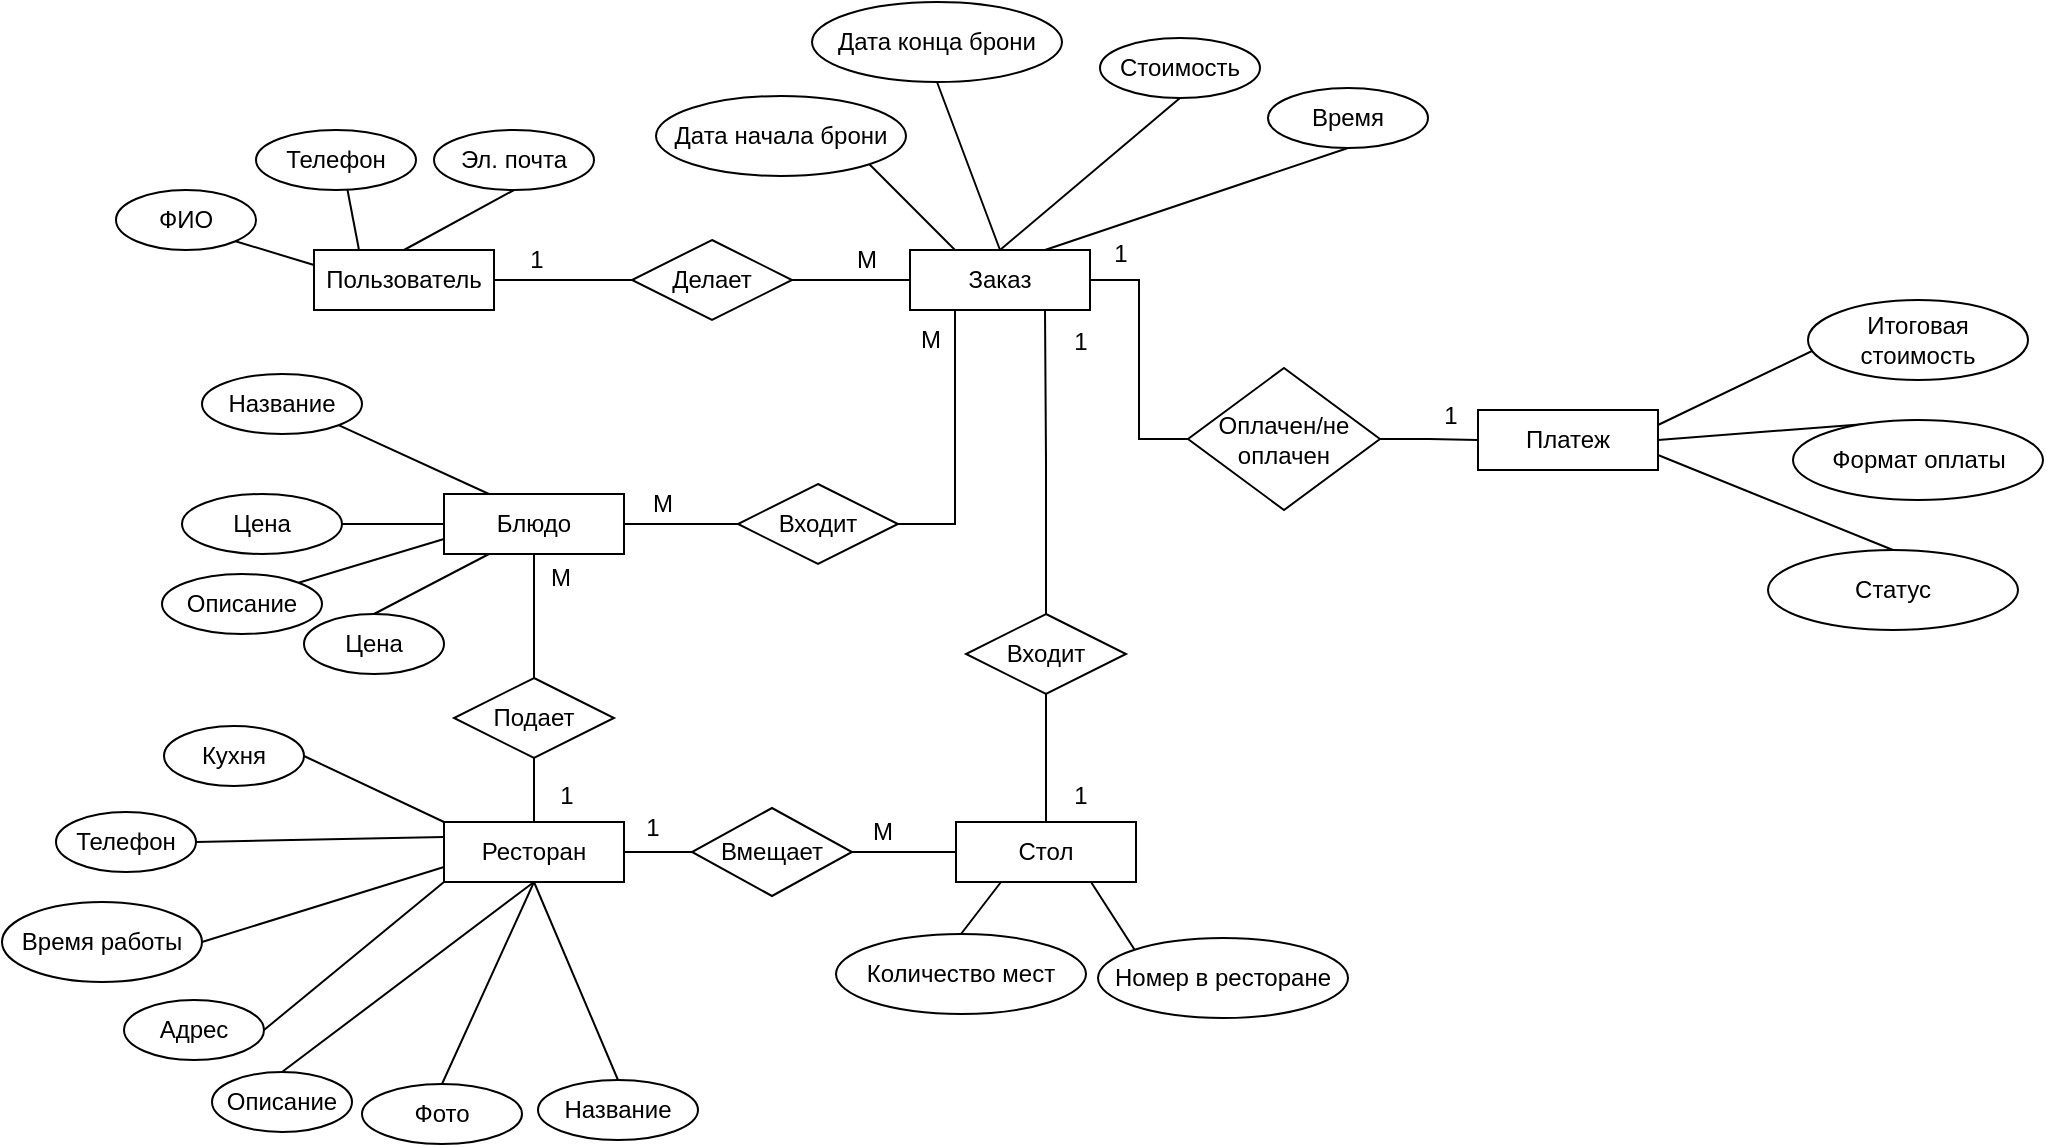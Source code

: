 <mxfile version="17.1.3" type="device"><diagram id="prtHgNgQTEPvFCAcTncT" name="Page-1"><mxGraphModel dx="1422" dy="793" grid="0" gridSize="10" guides="1" tooltips="1" connect="1" arrows="1" fold="1" page="1" pageScale="1" pageWidth="1169" pageHeight="827" math="0" shadow="0"><root><mxCell id="0"/><mxCell id="1" parent="0"/><mxCell id="w_gZE3Pm6LmXDCaE4TLJ-37" style="edgeStyle=none;rounded=0;orthogonalLoop=1;jettySize=auto;html=1;exitX=0;exitY=0.5;exitDx=0;exitDy=0;entryX=1;entryY=0.5;entryDx=0;entryDy=0;endArrow=none;endFill=0;" edge="1" parent="1" source="w_gZE3Pm6LmXDCaE4TLJ-1" target="w_gZE3Pm6LmXDCaE4TLJ-3"><mxGeometry relative="1" as="geometry"/></mxCell><mxCell id="w_gZE3Pm6LmXDCaE4TLJ-38" style="edgeStyle=none;rounded=0;orthogonalLoop=1;jettySize=auto;html=1;exitX=1;exitY=0.5;exitDx=0;exitDy=0;entryX=0;entryY=0.5;entryDx=0;entryDy=0;endArrow=none;endFill=0;" edge="1" parent="1" source="w_gZE3Pm6LmXDCaE4TLJ-1" target="w_gZE3Pm6LmXDCaE4TLJ-16"><mxGeometry relative="1" as="geometry"/></mxCell><mxCell id="w_gZE3Pm6LmXDCaE4TLJ-1" value="Делает" style="rhombus;whiteSpace=wrap;html=1;" vertex="1" parent="1"><mxGeometry x="361" y="135" width="80" height="40" as="geometry"/></mxCell><mxCell id="w_gZE3Pm6LmXDCaE4TLJ-2" value="Эл. почта" style="ellipse;whiteSpace=wrap;html=1;" vertex="1" parent="1"><mxGeometry x="262" y="80" width="80" height="30" as="geometry"/></mxCell><mxCell id="w_gZE3Pm6LmXDCaE4TLJ-8" style="rounded=0;orthogonalLoop=1;jettySize=auto;html=1;exitX=0.25;exitY=0;exitDx=0;exitDy=0;entryX=0.5;entryY=0;entryDx=0;entryDy=0;endArrow=none;endFill=0;" edge="1" parent="1" source="w_gZE3Pm6LmXDCaE4TLJ-3" target="w_gZE3Pm6LmXDCaE4TLJ-6"><mxGeometry relative="1" as="geometry"/></mxCell><mxCell id="w_gZE3Pm6LmXDCaE4TLJ-9" style="edgeStyle=none;rounded=0;orthogonalLoop=1;jettySize=auto;html=1;exitX=0;exitY=0.25;exitDx=0;exitDy=0;entryX=1;entryY=1;entryDx=0;entryDy=0;endArrow=none;endFill=0;" edge="1" parent="1" source="w_gZE3Pm6LmXDCaE4TLJ-3" target="w_gZE3Pm6LmXDCaE4TLJ-5"><mxGeometry relative="1" as="geometry"/></mxCell><mxCell id="w_gZE3Pm6LmXDCaE4TLJ-11" style="edgeStyle=none;rounded=0;orthogonalLoop=1;jettySize=auto;html=1;exitX=0.5;exitY=0;exitDx=0;exitDy=0;entryX=0.5;entryY=1;entryDx=0;entryDy=0;endArrow=none;endFill=0;" edge="1" parent="1" source="w_gZE3Pm6LmXDCaE4TLJ-3" target="w_gZE3Pm6LmXDCaE4TLJ-2"><mxGeometry relative="1" as="geometry"/></mxCell><mxCell id="w_gZE3Pm6LmXDCaE4TLJ-3" value="Пользователь" style="rounded=0;whiteSpace=wrap;html=1;" vertex="1" parent="1"><mxGeometry x="202" y="140" width="90" height="30" as="geometry"/></mxCell><mxCell id="w_gZE3Pm6LmXDCaE4TLJ-5" value="ФИО" style="ellipse;whiteSpace=wrap;html=1;" vertex="1" parent="1"><mxGeometry x="103" y="110" width="70" height="30" as="geometry"/></mxCell><mxCell id="w_gZE3Pm6LmXDCaE4TLJ-6" value="Телефон" style="ellipse;whiteSpace=wrap;html=1;" vertex="1" parent="1"><mxGeometry x="173" y="80" width="80" height="30" as="geometry"/></mxCell><mxCell id="w_gZE3Pm6LmXDCaE4TLJ-12" value="Время" style="ellipse;whiteSpace=wrap;html=1;" vertex="1" parent="1"><mxGeometry x="679" y="59" width="80" height="30" as="geometry"/></mxCell><mxCell id="w_gZE3Pm6LmXDCaE4TLJ-129" style="rounded=0;orthogonalLoop=1;jettySize=auto;html=1;exitX=0.75;exitY=0;exitDx=0;exitDy=0;entryX=0.5;entryY=1;entryDx=0;entryDy=0;endArrow=none;endFill=0;" edge="1" parent="1" source="w_gZE3Pm6LmXDCaE4TLJ-16" target="w_gZE3Pm6LmXDCaE4TLJ-12"><mxGeometry relative="1" as="geometry"/></mxCell><mxCell id="w_gZE3Pm6LmXDCaE4TLJ-130" style="edgeStyle=none;rounded=0;orthogonalLoop=1;jettySize=auto;html=1;exitX=0.5;exitY=0;exitDx=0;exitDy=0;entryX=0.5;entryY=1;entryDx=0;entryDy=0;endArrow=none;endFill=0;" edge="1" parent="1" source="w_gZE3Pm6LmXDCaE4TLJ-16" target="w_gZE3Pm6LmXDCaE4TLJ-18"><mxGeometry relative="1" as="geometry"/></mxCell><mxCell id="w_gZE3Pm6LmXDCaE4TLJ-16" value="Заказ" style="rounded=0;whiteSpace=wrap;html=1;" vertex="1" parent="1"><mxGeometry x="500" y="140" width="90" height="30" as="geometry"/></mxCell><mxCell id="w_gZE3Pm6LmXDCaE4TLJ-18" value="Стоимость" style="ellipse;whiteSpace=wrap;html=1;" vertex="1" parent="1"><mxGeometry x="595" y="34" width="80" height="30" as="geometry"/></mxCell><mxCell id="w_gZE3Pm6LmXDCaE4TLJ-30" value="Номер в ресторане" style="ellipse;whiteSpace=wrap;html=1;" vertex="1" parent="1"><mxGeometry x="594" y="484" width="125" height="40" as="geometry"/></mxCell><mxCell id="w_gZE3Pm6LmXDCaE4TLJ-31" style="rounded=0;orthogonalLoop=1;jettySize=auto;html=1;exitX=0.25;exitY=1;exitDx=0;exitDy=0;entryX=0.5;entryY=0;entryDx=0;entryDy=0;endArrow=none;endFill=0;" edge="1" parent="1" source="w_gZE3Pm6LmXDCaE4TLJ-33" target="w_gZE3Pm6LmXDCaE4TLJ-34"><mxGeometry relative="1" as="geometry"/></mxCell><mxCell id="w_gZE3Pm6LmXDCaE4TLJ-32" style="edgeStyle=none;rounded=0;orthogonalLoop=1;jettySize=auto;html=1;exitX=0.75;exitY=1;exitDx=0;exitDy=0;entryX=0;entryY=0;entryDx=0;entryDy=0;endArrow=none;endFill=0;" edge="1" parent="1" source="w_gZE3Pm6LmXDCaE4TLJ-33" target="w_gZE3Pm6LmXDCaE4TLJ-30"><mxGeometry relative="1" as="geometry"/></mxCell><mxCell id="w_gZE3Pm6LmXDCaE4TLJ-33" value="Стол" style="rounded=0;whiteSpace=wrap;html=1;" vertex="1" parent="1"><mxGeometry x="523" y="426" width="90" height="30" as="geometry"/></mxCell><mxCell id="w_gZE3Pm6LmXDCaE4TLJ-34" value="Количество мест" style="ellipse;whiteSpace=wrap;html=1;" vertex="1" parent="1"><mxGeometry x="463" y="482" width="125" height="40" as="geometry"/></mxCell><mxCell id="w_gZE3Pm6LmXDCaE4TLJ-39" value="1" style="text;html=1;align=center;verticalAlign=middle;resizable=0;points=[];autosize=1;strokeColor=none;fillColor=none;" vertex="1" parent="1"><mxGeometry x="304" y="136" width="17" height="18" as="geometry"/></mxCell><mxCell id="w_gZE3Pm6LmXDCaE4TLJ-40" value="M" style="text;html=1;align=center;verticalAlign=middle;resizable=0;points=[];autosize=1;strokeColor=none;fillColor=none;" vertex="1" parent="1"><mxGeometry x="468" y="136" width="20" height="18" as="geometry"/></mxCell><mxCell id="w_gZE3Pm6LmXDCaE4TLJ-41" value="Статус" style="ellipse;whiteSpace=wrap;html=1;" vertex="1" parent="1"><mxGeometry x="929" y="290" width="125" height="40" as="geometry"/></mxCell><mxCell id="w_gZE3Pm6LmXDCaE4TLJ-42" style="rounded=0;orthogonalLoop=1;jettySize=auto;html=1;exitX=1;exitY=0.5;exitDx=0;exitDy=0;entryX=0.5;entryY=0;entryDx=0;entryDy=0;endArrow=none;endFill=0;" edge="1" parent="1" source="w_gZE3Pm6LmXDCaE4TLJ-44" target="w_gZE3Pm6LmXDCaE4TLJ-45"><mxGeometry relative="1" as="geometry"/></mxCell><mxCell id="w_gZE3Pm6LmXDCaE4TLJ-43" style="edgeStyle=none;rounded=0;orthogonalLoop=1;jettySize=auto;html=1;exitX=1;exitY=0.75;exitDx=0;exitDy=0;endArrow=none;endFill=0;entryX=0.5;entryY=0;entryDx=0;entryDy=0;" edge="1" parent="1" source="w_gZE3Pm6LmXDCaE4TLJ-44" target="w_gZE3Pm6LmXDCaE4TLJ-41"><mxGeometry relative="1" as="geometry"><mxPoint x="829" y="320" as="targetPoint"/></mxGeometry></mxCell><mxCell id="w_gZE3Pm6LmXDCaE4TLJ-44" value="Платеж" style="rounded=0;whiteSpace=wrap;html=1;" vertex="1" parent="1"><mxGeometry x="784" y="220" width="90" height="30" as="geometry"/></mxCell><mxCell id="w_gZE3Pm6LmXDCaE4TLJ-45" value="Формат оплаты" style="ellipse;whiteSpace=wrap;html=1;" vertex="1" parent="1"><mxGeometry x="941.5" y="225" width="125" height="40" as="geometry"/></mxCell><mxCell id="w_gZE3Pm6LmXDCaE4TLJ-49" style="edgeStyle=none;rounded=0;orthogonalLoop=1;jettySize=auto;html=1;exitX=0.5;exitY=0;exitDx=0;exitDy=0;entryX=1;entryY=0.25;entryDx=0;entryDy=0;endArrow=none;endFill=0;" edge="1" parent="1" source="w_gZE3Pm6LmXDCaE4TLJ-48" target="w_gZE3Pm6LmXDCaE4TLJ-44"><mxGeometry relative="1" as="geometry"/></mxCell><mxCell id="w_gZE3Pm6LmXDCaE4TLJ-48" value="Итоговая стоимость" style="ellipse;whiteSpace=wrap;html=1;" vertex="1" parent="1"><mxGeometry x="949" y="165" width="110" height="40" as="geometry"/></mxCell><mxCell id="w_gZE3Pm6LmXDCaE4TLJ-51" value="Название" style="ellipse;whiteSpace=wrap;html=1;" vertex="1" parent="1"><mxGeometry x="314" y="555" width="80" height="30" as="geometry"/></mxCell><mxCell id="w_gZE3Pm6LmXDCaE4TLJ-52" style="rounded=0;orthogonalLoop=1;jettySize=auto;html=1;exitX=0.5;exitY=1;exitDx=0;exitDy=0;entryX=0.5;entryY=0;entryDx=0;entryDy=0;endArrow=none;endFill=0;" edge="1" parent="1" source="w_gZE3Pm6LmXDCaE4TLJ-55" target="w_gZE3Pm6LmXDCaE4TLJ-57"><mxGeometry relative="1" as="geometry"/></mxCell><mxCell id="w_gZE3Pm6LmXDCaE4TLJ-53" style="edgeStyle=none;rounded=0;orthogonalLoop=1;jettySize=auto;html=1;exitX=0.5;exitY=1;exitDx=0;exitDy=0;entryX=0.5;entryY=0;entryDx=0;entryDy=0;endArrow=none;endFill=0;" edge="1" parent="1" source="w_gZE3Pm6LmXDCaE4TLJ-55" target="w_gZE3Pm6LmXDCaE4TLJ-56"><mxGeometry relative="1" as="geometry"/></mxCell><mxCell id="w_gZE3Pm6LmXDCaE4TLJ-54" style="edgeStyle=none;rounded=0;orthogonalLoop=1;jettySize=auto;html=1;exitX=0.5;exitY=1;exitDx=0;exitDy=0;entryX=0.5;entryY=0;entryDx=0;entryDy=0;endArrow=none;endFill=0;" edge="1" parent="1" source="w_gZE3Pm6LmXDCaE4TLJ-55" target="w_gZE3Pm6LmXDCaE4TLJ-51"><mxGeometry relative="1" as="geometry"/></mxCell><mxCell id="w_gZE3Pm6LmXDCaE4TLJ-66" style="edgeStyle=none;rounded=0;orthogonalLoop=1;jettySize=auto;html=1;exitX=0;exitY=0.25;exitDx=0;exitDy=0;entryX=1;entryY=0.5;entryDx=0;entryDy=0;endArrow=none;endFill=0;" edge="1" parent="1" source="w_gZE3Pm6LmXDCaE4TLJ-55" target="w_gZE3Pm6LmXDCaE4TLJ-62"><mxGeometry relative="1" as="geometry"/></mxCell><mxCell id="w_gZE3Pm6LmXDCaE4TLJ-67" style="edgeStyle=none;rounded=0;orthogonalLoop=1;jettySize=auto;html=1;exitX=0;exitY=0.75;exitDx=0;exitDy=0;entryX=1;entryY=0.5;entryDx=0;entryDy=0;endArrow=none;endFill=0;" edge="1" parent="1" source="w_gZE3Pm6LmXDCaE4TLJ-55" target="w_gZE3Pm6LmXDCaE4TLJ-65"><mxGeometry relative="1" as="geometry"/></mxCell><mxCell id="w_gZE3Pm6LmXDCaE4TLJ-70" style="edgeStyle=none;rounded=0;orthogonalLoop=1;jettySize=auto;html=1;exitX=0;exitY=1;exitDx=0;exitDy=0;entryX=1;entryY=0.5;entryDx=0;entryDy=0;endArrow=none;endFill=0;" edge="1" parent="1" source="w_gZE3Pm6LmXDCaE4TLJ-55" target="w_gZE3Pm6LmXDCaE4TLJ-63"><mxGeometry relative="1" as="geometry"/></mxCell><mxCell id="w_gZE3Pm6LmXDCaE4TLJ-55" value="Ресторан" style="rounded=0;whiteSpace=wrap;html=1;" vertex="1" parent="1"><mxGeometry x="267" y="426" width="90" height="30" as="geometry"/></mxCell><mxCell id="w_gZE3Pm6LmXDCaE4TLJ-56" value="Описание" style="ellipse;whiteSpace=wrap;html=1;" vertex="1" parent="1"><mxGeometry x="151" y="551" width="70" height="30" as="geometry"/></mxCell><mxCell id="w_gZE3Pm6LmXDCaE4TLJ-57" value="Фото" style="ellipse;whiteSpace=wrap;html=1;" vertex="1" parent="1"><mxGeometry x="226" y="557" width="80" height="30" as="geometry"/></mxCell><mxCell id="w_gZE3Pm6LmXDCaE4TLJ-68" style="edgeStyle=none;rounded=0;orthogonalLoop=1;jettySize=auto;html=1;exitX=1;exitY=0.5;exitDx=0;exitDy=0;entryX=0;entryY=0;entryDx=0;entryDy=0;endArrow=none;endFill=0;" edge="1" parent="1" source="w_gZE3Pm6LmXDCaE4TLJ-61" target="w_gZE3Pm6LmXDCaE4TLJ-55"><mxGeometry relative="1" as="geometry"/></mxCell><mxCell id="w_gZE3Pm6LmXDCaE4TLJ-61" value="Кухня" style="ellipse;whiteSpace=wrap;html=1;" vertex="1" parent="1"><mxGeometry x="127" y="378" width="70" height="30" as="geometry"/></mxCell><mxCell id="w_gZE3Pm6LmXDCaE4TLJ-62" value="Телефон" style="ellipse;whiteSpace=wrap;html=1;" vertex="1" parent="1"><mxGeometry x="73" y="421" width="70" height="30" as="geometry"/></mxCell><mxCell id="w_gZE3Pm6LmXDCaE4TLJ-63" value="Адрес" style="ellipse;whiteSpace=wrap;html=1;" vertex="1" parent="1"><mxGeometry x="107" y="515" width="70" height="30" as="geometry"/></mxCell><mxCell id="w_gZE3Pm6LmXDCaE4TLJ-65" value="Время работы" style="ellipse;whiteSpace=wrap;html=1;" vertex="1" parent="1"><mxGeometry x="46" y="466" width="100" height="40" as="geometry"/></mxCell><mxCell id="w_gZE3Pm6LmXDCaE4TLJ-72" value="Название" style="ellipse;whiteSpace=wrap;html=1;" vertex="1" parent="1"><mxGeometry x="146" y="202" width="80" height="30" as="geometry"/></mxCell><mxCell id="w_gZE3Pm6LmXDCaE4TLJ-73" style="rounded=0;orthogonalLoop=1;jettySize=auto;html=1;exitX=0;exitY=0.75;exitDx=0;exitDy=0;entryX=1;entryY=0;entryDx=0;entryDy=0;endArrow=none;endFill=0;" edge="1" parent="1" source="w_gZE3Pm6LmXDCaE4TLJ-76" target="w_gZE3Pm6LmXDCaE4TLJ-78"><mxGeometry relative="1" as="geometry"/></mxCell><mxCell id="w_gZE3Pm6LmXDCaE4TLJ-74" style="edgeStyle=none;rounded=0;orthogonalLoop=1;jettySize=auto;html=1;exitX=0.25;exitY=1;exitDx=0;exitDy=0;entryX=0.5;entryY=0;entryDx=0;entryDy=0;endArrow=none;endFill=0;" edge="1" parent="1" source="w_gZE3Pm6LmXDCaE4TLJ-76" target="w_gZE3Pm6LmXDCaE4TLJ-77"><mxGeometry relative="1" as="geometry"/></mxCell><mxCell id="w_gZE3Pm6LmXDCaE4TLJ-75" style="edgeStyle=none;rounded=0;orthogonalLoop=1;jettySize=auto;html=1;exitX=0.25;exitY=0;exitDx=0;exitDy=0;entryX=1;entryY=1;entryDx=0;entryDy=0;endArrow=none;endFill=0;" edge="1" parent="1" source="w_gZE3Pm6LmXDCaE4TLJ-76" target="w_gZE3Pm6LmXDCaE4TLJ-72"><mxGeometry relative="1" as="geometry"/></mxCell><mxCell id="w_gZE3Pm6LmXDCaE4TLJ-83" style="edgeStyle=none;rounded=0;orthogonalLoop=1;jettySize=auto;html=1;exitX=0;exitY=0.5;exitDx=0;exitDy=0;entryX=1;entryY=0.5;entryDx=0;entryDy=0;endArrow=none;endFill=0;" edge="1" parent="1" source="w_gZE3Pm6LmXDCaE4TLJ-76" target="w_gZE3Pm6LmXDCaE4TLJ-82"><mxGeometry relative="1" as="geometry"/></mxCell><mxCell id="w_gZE3Pm6LmXDCaE4TLJ-76" value="Блюдо" style="rounded=0;whiteSpace=wrap;html=1;" vertex="1" parent="1"><mxGeometry x="267" y="262" width="90" height="30" as="geometry"/></mxCell><mxCell id="w_gZE3Pm6LmXDCaE4TLJ-77" value="Цена" style="ellipse;whiteSpace=wrap;html=1;" vertex="1" parent="1"><mxGeometry x="197" y="322" width="70" height="30" as="geometry"/></mxCell><mxCell id="w_gZE3Pm6LmXDCaE4TLJ-78" value="Описание" style="ellipse;whiteSpace=wrap;html=1;" vertex="1" parent="1"><mxGeometry x="126" y="302" width="80" height="30" as="geometry"/></mxCell><mxCell id="w_gZE3Pm6LmXDCaE4TLJ-82" value="Цена" style="ellipse;whiteSpace=wrap;html=1;" vertex="1" parent="1"><mxGeometry x="136" y="262" width="80" height="30" as="geometry"/></mxCell><mxCell id="w_gZE3Pm6LmXDCaE4TLJ-132" style="edgeStyle=none;rounded=0;orthogonalLoop=1;jettySize=auto;html=1;exitX=1;exitY=1;exitDx=0;exitDy=0;entryX=0.25;entryY=0;entryDx=0;entryDy=0;endArrow=none;endFill=0;" edge="1" parent="1" source="w_gZE3Pm6LmXDCaE4TLJ-84" target="w_gZE3Pm6LmXDCaE4TLJ-16"><mxGeometry relative="1" as="geometry"/></mxCell><mxCell id="w_gZE3Pm6LmXDCaE4TLJ-84" value="Дата начала брони" style="ellipse;whiteSpace=wrap;html=1;" vertex="1" parent="1"><mxGeometry x="373" y="63" width="125" height="40" as="geometry"/></mxCell><mxCell id="w_gZE3Pm6LmXDCaE4TLJ-131" style="edgeStyle=none;rounded=0;orthogonalLoop=1;jettySize=auto;html=1;exitX=0.5;exitY=1;exitDx=0;exitDy=0;entryX=0.5;entryY=0;entryDx=0;entryDy=0;endArrow=none;endFill=0;" edge="1" parent="1" source="w_gZE3Pm6LmXDCaE4TLJ-88" target="w_gZE3Pm6LmXDCaE4TLJ-16"><mxGeometry relative="1" as="geometry"/></mxCell><mxCell id="w_gZE3Pm6LmXDCaE4TLJ-88" value="Дата конца брони" style="ellipse;whiteSpace=wrap;html=1;" vertex="1" parent="1"><mxGeometry x="451" y="16" width="125" height="40" as="geometry"/></mxCell><mxCell id="w_gZE3Pm6LmXDCaE4TLJ-89" style="edgeStyle=orthogonalEdgeStyle;rounded=0;orthogonalLoop=1;jettySize=auto;html=1;exitX=0;exitY=0.5;exitDx=0;exitDy=0;entryX=1;entryY=0.5;entryDx=0;entryDy=0;endArrow=none;endFill=0;" edge="1" parent="1" source="w_gZE3Pm6LmXDCaE4TLJ-91" target="w_gZE3Pm6LmXDCaE4TLJ-16"><mxGeometry relative="1" as="geometry"><mxPoint x="600" y="155" as="targetPoint"/></mxGeometry></mxCell><mxCell id="w_gZE3Pm6LmXDCaE4TLJ-90" style="edgeStyle=orthogonalEdgeStyle;rounded=0;orthogonalLoop=1;jettySize=auto;html=1;exitX=1;exitY=0.5;exitDx=0;exitDy=0;entryX=0;entryY=0.5;entryDx=0;entryDy=0;endArrow=none;endFill=0;" edge="1" parent="1" source="w_gZE3Pm6LmXDCaE4TLJ-91" target="w_gZE3Pm6LmXDCaE4TLJ-44"><mxGeometry relative="1" as="geometry"><mxPoint x="840" y="155" as="targetPoint"/></mxGeometry></mxCell><mxCell id="w_gZE3Pm6LmXDCaE4TLJ-91" value="Оплачен/не оплачен" style="rhombus;whiteSpace=wrap;html=1;" vertex="1" parent="1"><mxGeometry x="639" y="199" width="96" height="71" as="geometry"/></mxCell><mxCell id="w_gZE3Pm6LmXDCaE4TLJ-92" value="1" style="text;html=1;align=center;verticalAlign=middle;resizable=0;points=[];autosize=1;strokeColor=none;fillColor=none;" vertex="1" parent="1"><mxGeometry x="761" y="214" width="17" height="18" as="geometry"/></mxCell><mxCell id="w_gZE3Pm6LmXDCaE4TLJ-93" value="&lt;div&gt;1&lt;/div&gt;" style="text;html=1;align=center;verticalAlign=middle;resizable=0;points=[];autosize=1;strokeColor=none;fillColor=none;" vertex="1" parent="1"><mxGeometry x="595" y="132" width="20" height="20" as="geometry"/></mxCell><mxCell id="w_gZE3Pm6LmXDCaE4TLJ-94" style="edgeStyle=none;rounded=0;orthogonalLoop=1;jettySize=auto;html=1;exitX=0;exitY=0.5;exitDx=0;exitDy=0;entryX=1;entryY=0.5;entryDx=0;entryDy=0;endArrow=none;endFill=0;" edge="1" parent="1" source="w_gZE3Pm6LmXDCaE4TLJ-96" target="w_gZE3Pm6LmXDCaE4TLJ-76"><mxGeometry relative="1" as="geometry"><mxPoint x="371" y="275" as="targetPoint"/></mxGeometry></mxCell><mxCell id="w_gZE3Pm6LmXDCaE4TLJ-95" style="edgeStyle=orthogonalEdgeStyle;rounded=0;orthogonalLoop=1;jettySize=auto;html=1;exitX=1;exitY=0.5;exitDx=0;exitDy=0;entryX=0.25;entryY=1;entryDx=0;entryDy=0;endArrow=none;endFill=0;" edge="1" parent="1" source="w_gZE3Pm6LmXDCaE4TLJ-96" target="w_gZE3Pm6LmXDCaE4TLJ-16"><mxGeometry relative="1" as="geometry"><mxPoint x="579" y="275" as="targetPoint"/></mxGeometry></mxCell><mxCell id="w_gZE3Pm6LmXDCaE4TLJ-96" value="Входит" style="rhombus;whiteSpace=wrap;html=1;" vertex="1" parent="1"><mxGeometry x="414" y="257" width="80" height="40" as="geometry"/></mxCell><mxCell id="w_gZE3Pm6LmXDCaE4TLJ-97" value="M" style="text;html=1;align=center;verticalAlign=middle;resizable=0;points=[];autosize=1;strokeColor=none;fillColor=none;" vertex="1" parent="1"><mxGeometry x="361" y="257" width="30" height="20" as="geometry"/></mxCell><mxCell id="w_gZE3Pm6LmXDCaE4TLJ-98" value="М" style="text;html=1;align=center;verticalAlign=middle;resizable=0;points=[];autosize=1;strokeColor=none;fillColor=none;" vertex="1" parent="1"><mxGeometry x="500" y="176" width="20" height="18" as="geometry"/></mxCell><mxCell id="w_gZE3Pm6LmXDCaE4TLJ-100" style="edgeStyle=none;rounded=0;orthogonalLoop=1;jettySize=auto;html=1;exitX=0.5;exitY=1;exitDx=0;exitDy=0;entryX=0.5;entryY=0;entryDx=0;entryDy=0;endArrow=none;endFill=0;" edge="1" parent="1" source="w_gZE3Pm6LmXDCaE4TLJ-102" target="w_gZE3Pm6LmXDCaE4TLJ-33"><mxGeometry relative="1" as="geometry"><mxPoint x="274" y="556" as="targetPoint"/></mxGeometry></mxCell><mxCell id="w_gZE3Pm6LmXDCaE4TLJ-101" style="edgeStyle=orthogonalEdgeStyle;rounded=0;orthogonalLoop=1;jettySize=auto;html=1;exitX=0.5;exitY=0;exitDx=0;exitDy=0;entryX=0.75;entryY=1;entryDx=0;entryDy=0;endArrow=none;endFill=0;" edge="1" parent="1" source="w_gZE3Pm6LmXDCaE4TLJ-102" target="w_gZE3Pm6LmXDCaE4TLJ-16"><mxGeometry relative="1" as="geometry"><mxPoint x="650" y="317" as="targetPoint"/></mxGeometry></mxCell><mxCell id="w_gZE3Pm6LmXDCaE4TLJ-102" value="Входит" style="rhombus;whiteSpace=wrap;html=1;" vertex="1" parent="1"><mxGeometry x="528" y="322" width="80" height="40" as="geometry"/></mxCell><mxCell id="w_gZE3Pm6LmXDCaE4TLJ-103" value="1" style="text;html=1;align=center;verticalAlign=middle;resizable=0;points=[];autosize=1;strokeColor=none;fillColor=none;" vertex="1" parent="1"><mxGeometry x="576" y="404" width="17" height="18" as="geometry"/></mxCell><mxCell id="w_gZE3Pm6LmXDCaE4TLJ-104" value="&lt;div&gt;1&lt;/div&gt;" style="text;html=1;align=center;verticalAlign=middle;resizable=0;points=[];autosize=1;strokeColor=none;fillColor=none;" vertex="1" parent="1"><mxGeometry x="575" y="176" width="20" height="20" as="geometry"/></mxCell><mxCell id="w_gZE3Pm6LmXDCaE4TLJ-106" style="edgeStyle=orthogonalEdgeStyle;rounded=0;orthogonalLoop=1;jettySize=auto;html=1;exitX=0.5;exitY=0;exitDx=0;exitDy=0;entryX=0.5;entryY=1;entryDx=0;entryDy=0;endArrow=none;endFill=0;" edge="1" parent="1" source="w_gZE3Pm6LmXDCaE4TLJ-105" target="w_gZE3Pm6LmXDCaE4TLJ-76"><mxGeometry relative="1" as="geometry"/></mxCell><mxCell id="w_gZE3Pm6LmXDCaE4TLJ-107" style="rounded=0;orthogonalLoop=1;jettySize=auto;html=1;exitX=0.5;exitY=1;exitDx=0;exitDy=0;entryX=0.5;entryY=0;entryDx=0;entryDy=0;endArrow=none;endFill=0;" edge="1" parent="1" source="w_gZE3Pm6LmXDCaE4TLJ-105" target="w_gZE3Pm6LmXDCaE4TLJ-55"><mxGeometry relative="1" as="geometry"><mxPoint x="312" y="412" as="sourcePoint"/></mxGeometry></mxCell><mxCell id="w_gZE3Pm6LmXDCaE4TLJ-105" value="Подает" style="rhombus;whiteSpace=wrap;html=1;" vertex="1" parent="1"><mxGeometry x="272" y="354" width="80" height="40" as="geometry"/></mxCell><mxCell id="w_gZE3Pm6LmXDCaE4TLJ-108" value="M" style="text;html=1;align=center;verticalAlign=middle;resizable=0;points=[];autosize=1;strokeColor=none;fillColor=none;" vertex="1" parent="1"><mxGeometry x="310" y="294" width="30" height="20" as="geometry"/></mxCell><mxCell id="w_gZE3Pm6LmXDCaE4TLJ-109" value="&lt;div&gt;1&lt;/div&gt;" style="text;html=1;align=center;verticalAlign=middle;resizable=0;points=[];autosize=1;strokeColor=none;fillColor=none;" vertex="1" parent="1"><mxGeometry x="318" y="403" width="20" height="20" as="geometry"/></mxCell><mxCell id="w_gZE3Pm6LmXDCaE4TLJ-124" style="edgeStyle=orthogonalEdgeStyle;rounded=0;orthogonalLoop=1;jettySize=auto;html=1;exitX=0;exitY=0.5;exitDx=0;exitDy=0;entryX=1;entryY=0.5;entryDx=0;entryDy=0;endArrow=none;endFill=0;" edge="1" parent="1" source="w_gZE3Pm6LmXDCaE4TLJ-122" target="w_gZE3Pm6LmXDCaE4TLJ-55"><mxGeometry relative="1" as="geometry"/></mxCell><mxCell id="w_gZE3Pm6LmXDCaE4TLJ-125" style="edgeStyle=orthogonalEdgeStyle;rounded=0;orthogonalLoop=1;jettySize=auto;html=1;exitX=1;exitY=0.5;exitDx=0;exitDy=0;entryX=0;entryY=0.5;entryDx=0;entryDy=0;endArrow=none;endFill=0;" edge="1" parent="1" source="w_gZE3Pm6LmXDCaE4TLJ-122" target="w_gZE3Pm6LmXDCaE4TLJ-33"><mxGeometry relative="1" as="geometry"/></mxCell><mxCell id="w_gZE3Pm6LmXDCaE4TLJ-122" value="Вмещает" style="rhombus;whiteSpace=wrap;html=1;" vertex="1" parent="1"><mxGeometry x="391" y="419" width="80" height="44" as="geometry"/></mxCell><mxCell id="w_gZE3Pm6LmXDCaE4TLJ-127" value="&lt;div&gt;1&lt;/div&gt;" style="text;html=1;align=center;verticalAlign=middle;resizable=0;points=[];autosize=1;strokeColor=none;fillColor=none;" vertex="1" parent="1"><mxGeometry x="361" y="419" width="20" height="20" as="geometry"/></mxCell><mxCell id="w_gZE3Pm6LmXDCaE4TLJ-128" value="M" style="text;html=1;align=center;verticalAlign=middle;resizable=0;points=[];autosize=1;strokeColor=none;fillColor=none;" vertex="1" parent="1"><mxGeometry x="471" y="421" width="30" height="20" as="geometry"/></mxCell></root></mxGraphModel></diagram></mxfile>